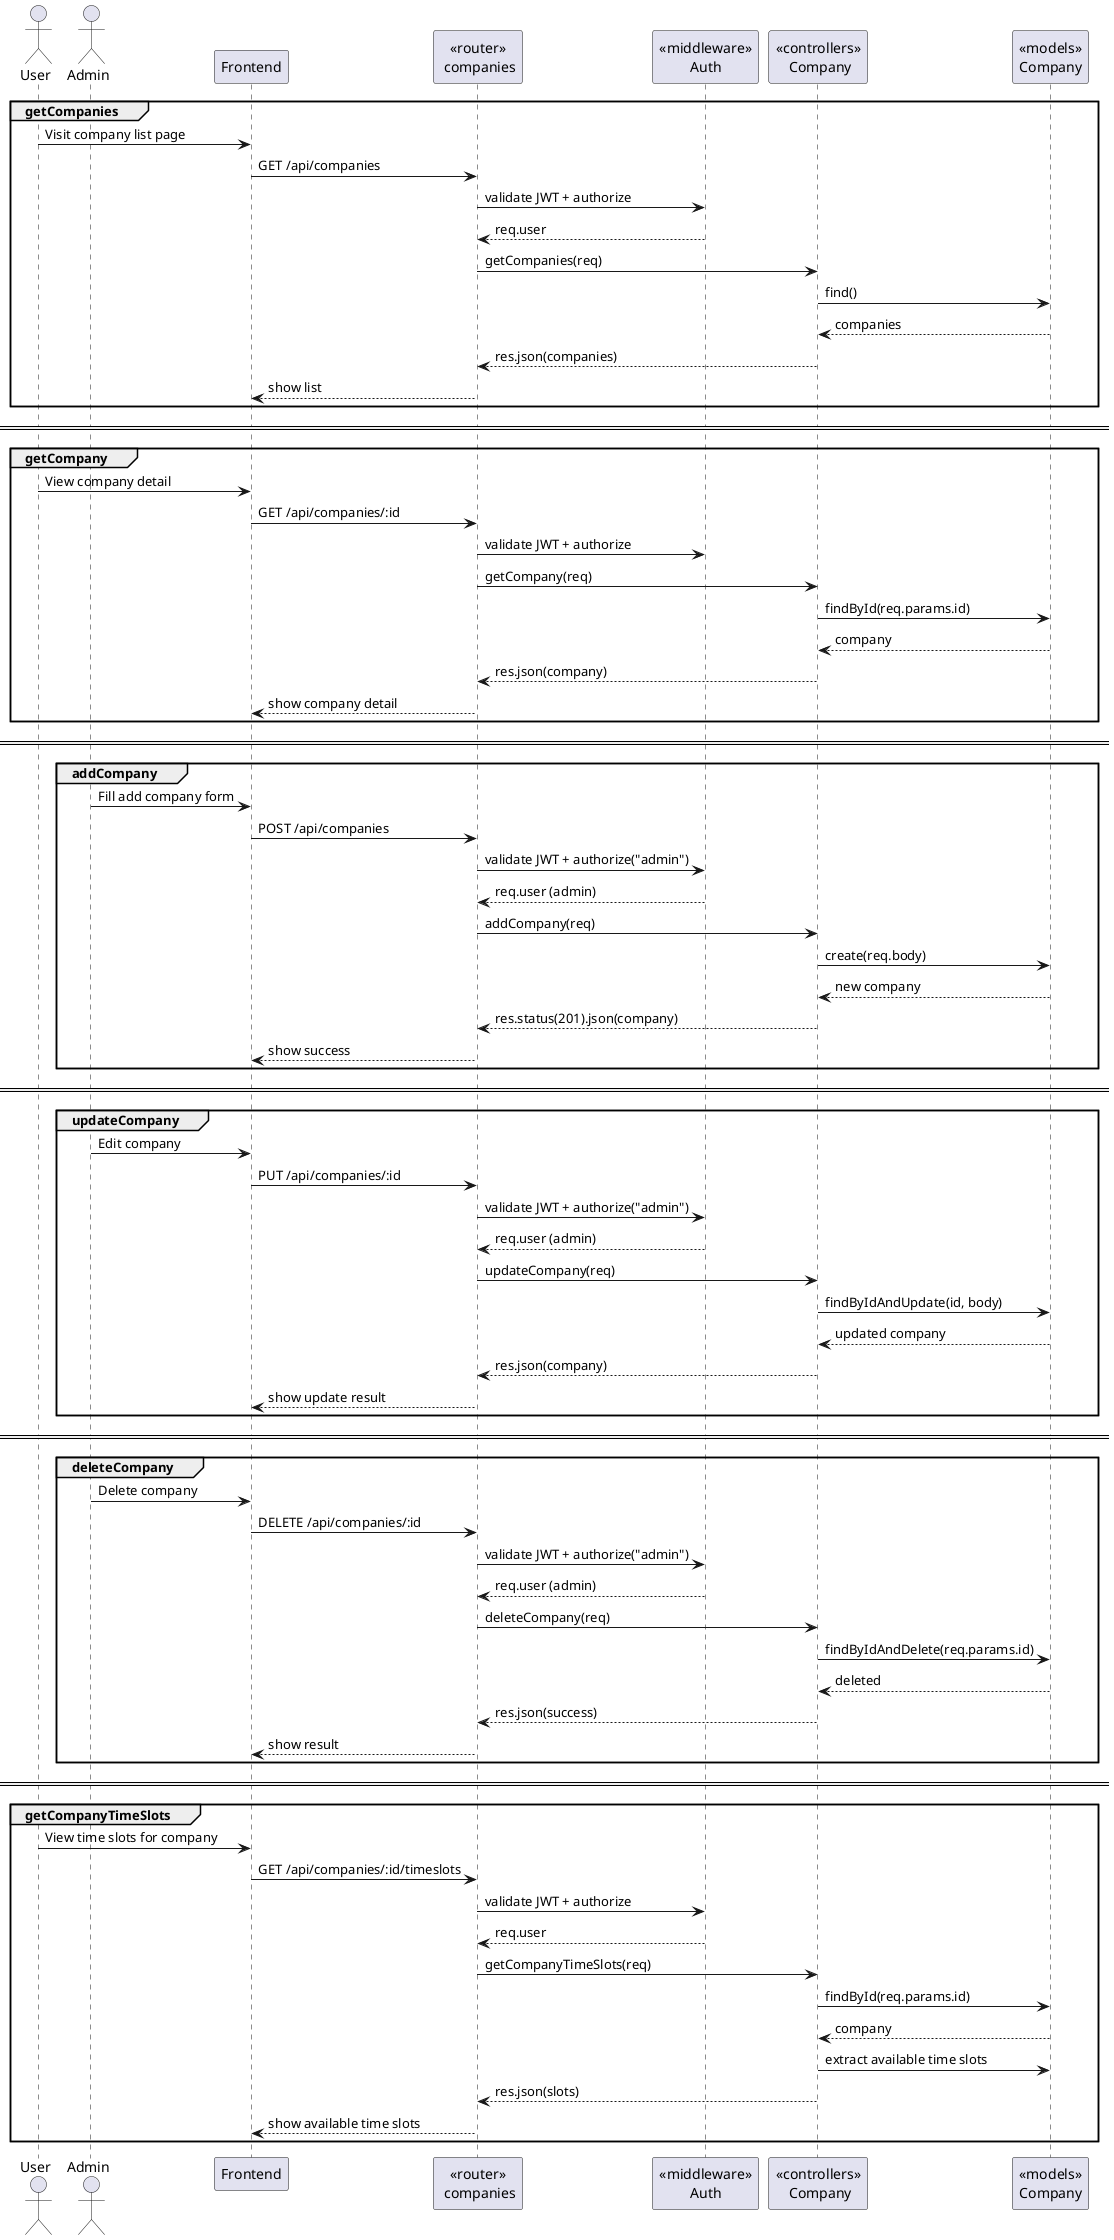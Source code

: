 @startuml company
actor User
actor Admin
participant "Frontend" as FE
participant "<<router>>\n companies" as Router
participant "<<middleware>>\nAuth" as Auth
participant "<<controllers>>\n Company" as Controller
participant "<<models>>\nCompany" as CompanyModel

group getCompanies
User -> FE : Visit company list page
FE -> Router : GET /api/companies
Router -> Auth : validate JWT + authorize
Auth --> Router : req.user
Router -> Controller : getCompanies(req)
Controller -> CompanyModel : find()
CompanyModel --> Controller : companies
Controller --> Router : res.json(companies)
Router --> FE : show list
end

== ==

group getCompany
User -> FE : View company detail
FE -> Router : GET /api/companies/:id
Router -> Auth : validate JWT + authorize
Router -> Controller : getCompany(req)
Controller -> CompanyModel : findById(req.params.id)
CompanyModel --> Controller : company
Controller --> Router : res.json(company)
Router --> FE : show company detail
end

== ==

group addCompany
Admin -> FE : Fill add company form
FE -> Router : POST /api/companies
Router -> Auth : validate JWT + authorize("admin")
Auth --> Router : req.user (admin)
Router -> Controller : addCompany(req)
Controller -> CompanyModel : create(req.body)
CompanyModel --> Controller : new company
Controller --> Router : res.status(201).json(company)
Router --> FE : show success
end

== ==

group updateCompany
Admin -> FE : Edit company
FE -> Router : PUT /api/companies/:id
Router -> Auth : validate JWT + authorize("admin")
Auth --> Router : req.user (admin)
Router -> Controller : updateCompany(req)
Controller -> CompanyModel : findByIdAndUpdate(id, body)
CompanyModel --> Controller : updated company
Controller --> Router : res.json(company)
Router --> FE : show update result
end

== ==

group deleteCompany
Admin -> FE : Delete company
FE -> Router : DELETE /api/companies/:id
Router -> Auth : validate JWT + authorize("admin")
Auth --> Router : req.user (admin)
Router -> Controller : deleteCompany(req)
Controller -> CompanyModel : findByIdAndDelete(req.params.id)
CompanyModel --> Controller : deleted
Controller --> Router : res.json(success)
Router --> FE : show result
end

== ==

group getCompanyTimeSlots
User -> FE : View time slots for company
FE -> Router : GET /api/companies/:id/timeslots
Router -> Auth : validate JWT + authorize
Auth --> Router : req.user
Router -> Controller : getCompanyTimeSlots(req)
Controller -> CompanyModel : findById(req.params.id)
CompanyModel --> Controller : company
Controller -> CompanyModel : extract available time slots
Controller --> Router : res.json(slots)
Router --> FE : show available time slots
end

@enduml
